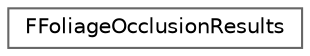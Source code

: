 digraph "Graphical Class Hierarchy"
{
 // INTERACTIVE_SVG=YES
 // LATEX_PDF_SIZE
  bgcolor="transparent";
  edge [fontname=Helvetica,fontsize=10,labelfontname=Helvetica,labelfontsize=10];
  node [fontname=Helvetica,fontsize=10,shape=box,height=0.2,width=0.4];
  rankdir="LR";
  Node0 [id="Node000000",label="FFoliageOcclusionResults",height=0.2,width=0.4,color="grey40", fillcolor="white", style="filled",URL="$d2/d59/structFFoliageOcclusionResults.html",tooltip=" "];
}
